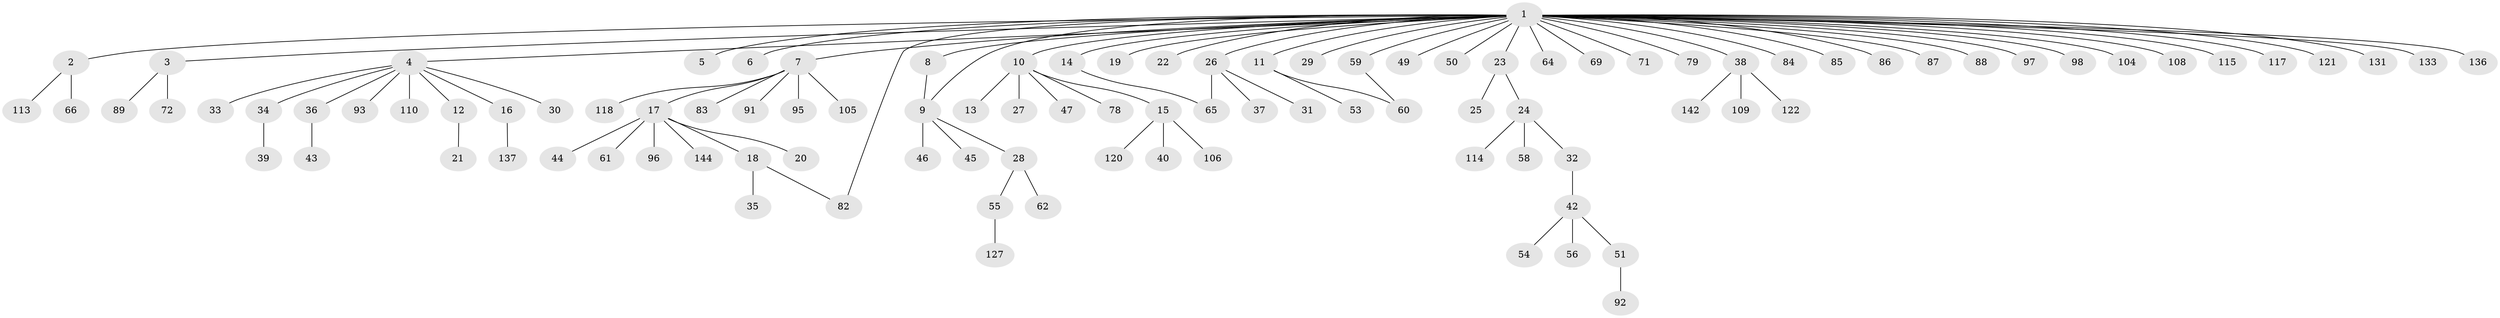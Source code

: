 // original degree distribution, {40: 0.00684931506849315, 3: 0.06164383561643835, 9: 0.0136986301369863, 1: 0.6917808219178082, 7: 0.02054794520547945, 2: 0.13013698630136986, 5: 0.00684931506849315, 6: 0.0136986301369863, 4: 0.04794520547945205, 8: 0.00684931506849315}
// Generated by graph-tools (version 1.1) at 2025/18/03/04/25 18:18:26]
// undirected, 102 vertices, 105 edges
graph export_dot {
graph [start="1"]
  node [color=gray90,style=filled];
  1;
  2;
  3;
  4;
  5;
  6 [super="+119+67"];
  7;
  8;
  9;
  10;
  11 [super="+70+124+102+74+77+41"];
  12;
  13;
  14;
  15;
  16;
  17;
  18;
  19;
  20 [super="+101"];
  21;
  22;
  23 [super="+111+141+132+68+75"];
  24;
  25;
  26 [super="+135+146"];
  27;
  28 [super="+52"];
  29 [super="+57"];
  30;
  31;
  32 [super="+63+112"];
  33;
  34;
  35;
  36;
  37;
  38;
  39;
  40 [super="+103"];
  42 [super="+80+130+48"];
  43;
  44;
  45;
  46 [super="+99+126"];
  47;
  49;
  50;
  51;
  53;
  54;
  55;
  56;
  58;
  59 [super="+100"];
  60 [super="+73+90"];
  61;
  62;
  64;
  65 [super="+81"];
  66;
  69;
  71 [super="+116+139"];
  72 [super="+140"];
  78;
  79;
  82 [super="+134"];
  83;
  84;
  85 [super="+138+94"];
  86;
  87;
  88;
  89;
  91 [super="+125+128"];
  92;
  93;
  95;
  96;
  97;
  98;
  104;
  105;
  106;
  108;
  109;
  110;
  113;
  114;
  115;
  117;
  118;
  120;
  121;
  122;
  127 [super="+145"];
  131;
  133;
  136;
  137;
  142;
  144;
  1 -- 2;
  1 -- 3;
  1 -- 4;
  1 -- 5;
  1 -- 6;
  1 -- 7;
  1 -- 8;
  1 -- 9;
  1 -- 10;
  1 -- 11;
  1 -- 14;
  1 -- 19;
  1 -- 22;
  1 -- 23;
  1 -- 26;
  1 -- 29;
  1 -- 38;
  1 -- 49;
  1 -- 50;
  1 -- 59;
  1 -- 64;
  1 -- 69;
  1 -- 71;
  1 -- 79;
  1 -- 82;
  1 -- 84;
  1 -- 85;
  1 -- 86;
  1 -- 87;
  1 -- 88;
  1 -- 97;
  1 -- 98;
  1 -- 104;
  1 -- 108;
  1 -- 115;
  1 -- 117;
  1 -- 121;
  1 -- 131;
  1 -- 133;
  1 -- 136;
  2 -- 66;
  2 -- 113;
  3 -- 72;
  3 -- 89;
  4 -- 12;
  4 -- 16;
  4 -- 30;
  4 -- 33;
  4 -- 34;
  4 -- 36;
  4 -- 93;
  4 -- 110;
  7 -- 17;
  7 -- 83;
  7 -- 91;
  7 -- 95;
  7 -- 105;
  7 -- 118;
  8 -- 9;
  9 -- 28;
  9 -- 45;
  9 -- 46;
  10 -- 13;
  10 -- 15;
  10 -- 27;
  10 -- 47;
  10 -- 78;
  11 -- 53;
  11 -- 60;
  12 -- 21;
  14 -- 65;
  15 -- 40;
  15 -- 106;
  15 -- 120;
  16 -- 137;
  17 -- 18;
  17 -- 20;
  17 -- 44;
  17 -- 61;
  17 -- 96;
  17 -- 144;
  18 -- 35;
  18 -- 82;
  23 -- 24;
  23 -- 25;
  24 -- 32;
  24 -- 58;
  24 -- 114;
  26 -- 31;
  26 -- 37;
  26 -- 65;
  28 -- 55;
  28 -- 62;
  32 -- 42;
  34 -- 39;
  36 -- 43;
  38 -- 109;
  38 -- 122;
  38 -- 142;
  42 -- 51;
  42 -- 54;
  42 -- 56;
  51 -- 92;
  55 -- 127;
  59 -- 60;
}
